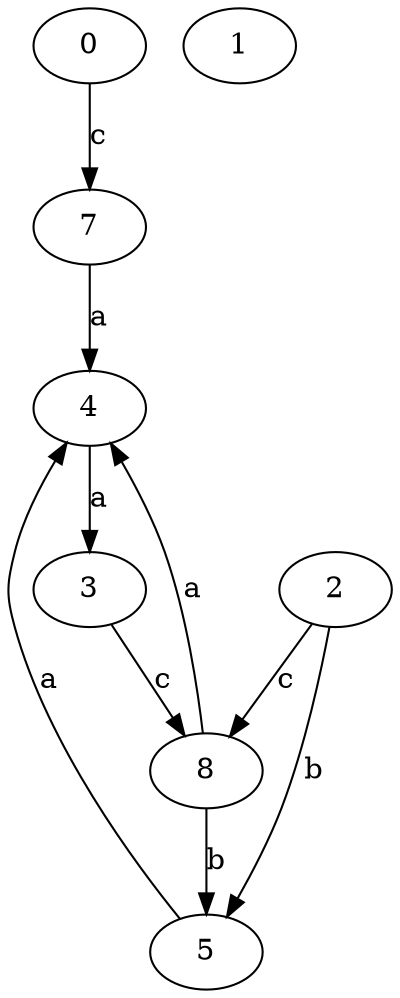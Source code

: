 strict digraph  {
0;
3;
4;
5;
1;
7;
8;
2;
0 -> 7  [label=c];
3 -> 8  [label=c];
4 -> 3  [label=a];
5 -> 4  [label=a];
7 -> 4  [label=a];
8 -> 4  [label=a];
8 -> 5  [label=b];
2 -> 5  [label=b];
2 -> 8  [label=c];
}
